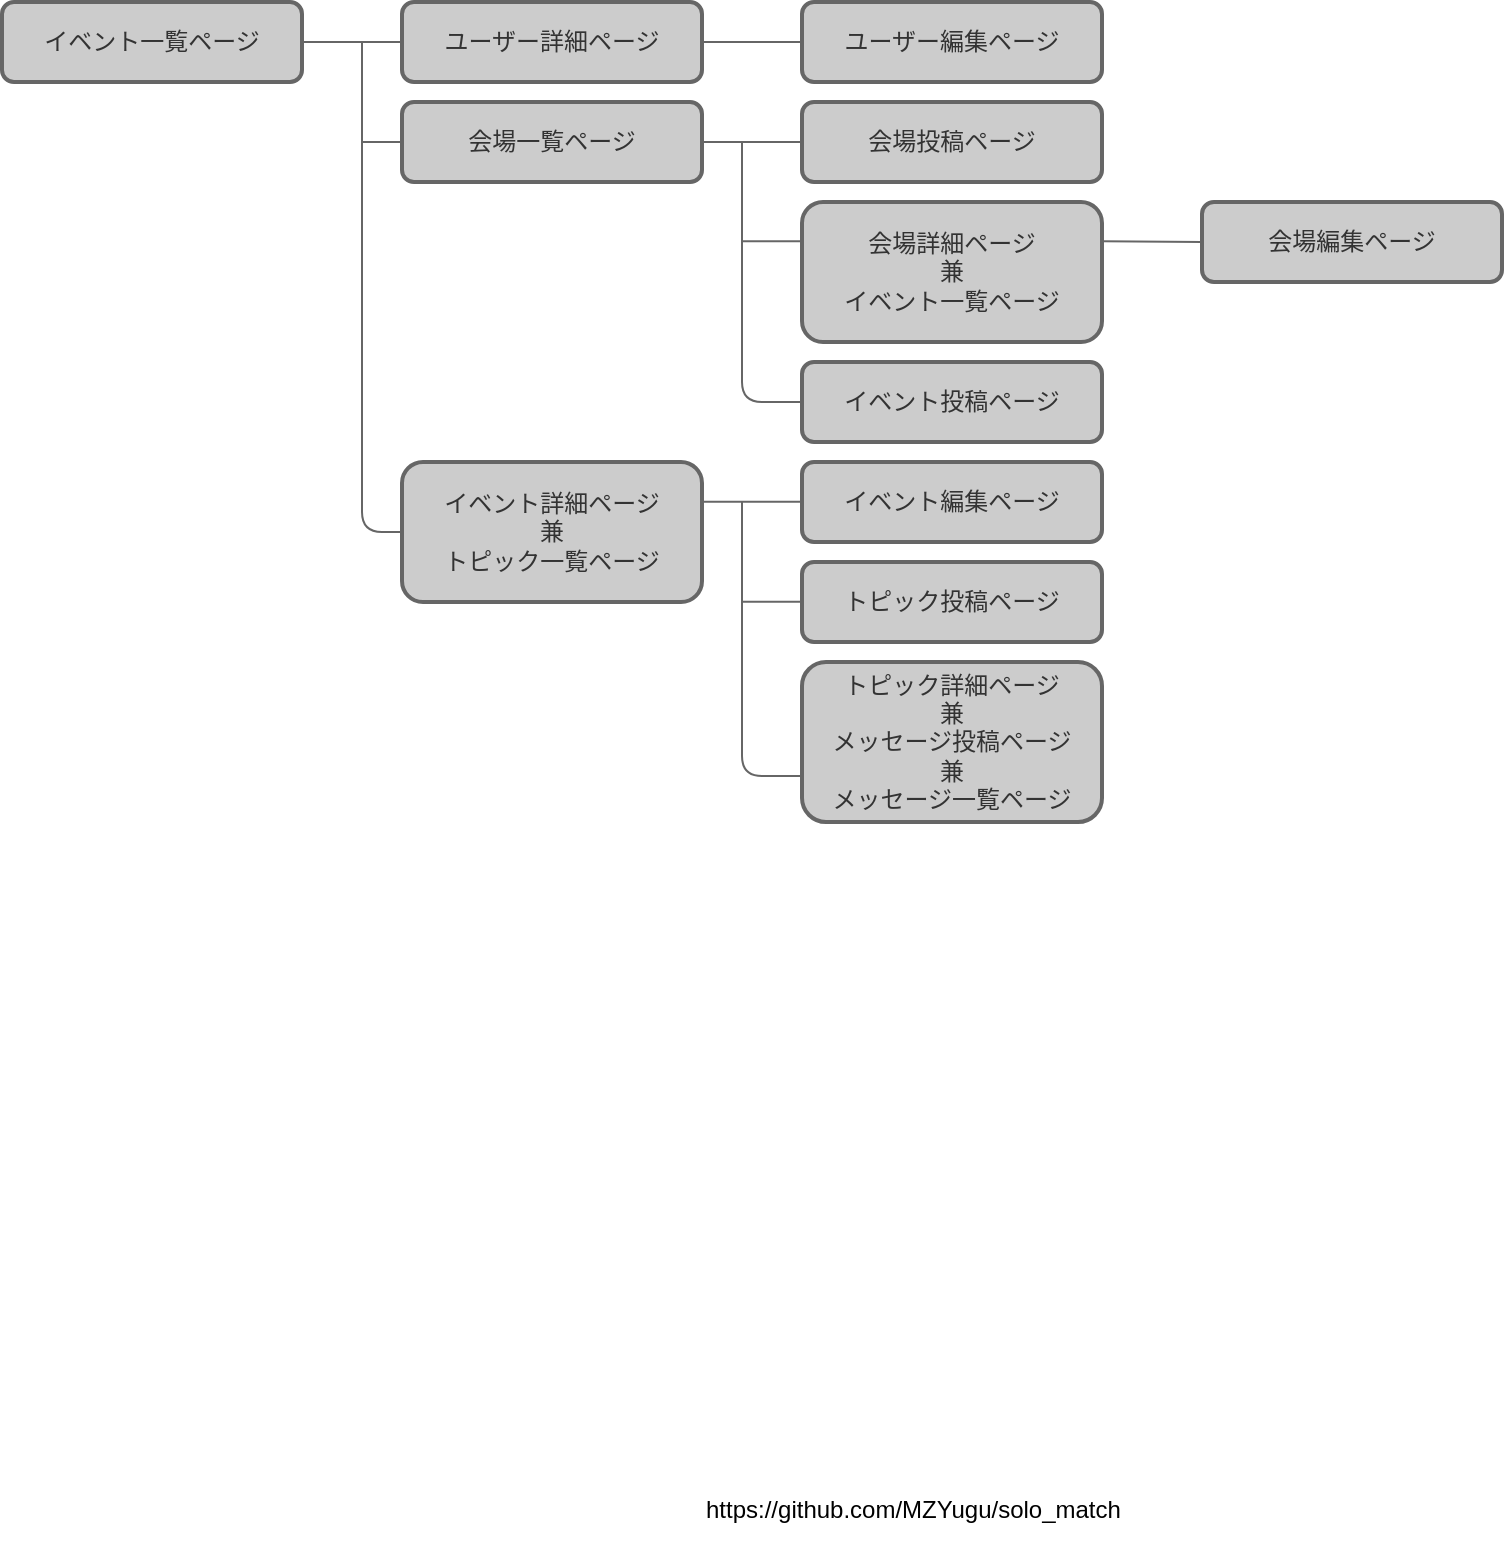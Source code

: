 <mxfile>
    <diagram id="r64bDzKqXi6i1EqnAqw3" name="ページ1">
        <mxGraphModel dx="768" dy="1708" grid="1" gridSize="10" guides="1" tooltips="1" connect="1" arrows="1" fold="1" page="1" pageScale="1" pageWidth="1169" pageHeight="827" background="#ffffff" math="0" shadow="0">
            <root>
                <mxCell id="0"/>
                <mxCell id="1" parent="0"/>
                <UserObject label="https://github.com/MZYugu/solo_match" link="https://github.com/MZYugu/solo_match" id="2">
                    <mxCell style="text;whiteSpace=wrap;html=1;" parent="1" vertex="1">
                        <mxGeometry x="390" y="-60" width="240" height="40" as="geometry"/>
                    </mxCell>
                </UserObject>
                <mxCell id="3" value="イベント一覧ページ" style="rounded=1;whiteSpace=wrap;html=1;fillStyle=auto;fillColor=#CCCCCC;strokeColor=#666666;strokeWidth=2;glass=0;shadow=0;fontColor=#333333;" vertex="1" parent="1">
                    <mxGeometry x="40" y="-800" width="150" height="40" as="geometry"/>
                </mxCell>
                <mxCell id="4" value="ユーザー詳細ページ" style="rounded=1;whiteSpace=wrap;html=1;fillStyle=auto;fillColor=#CCCCCC;strokeColor=#666666;strokeWidth=2;glass=0;shadow=0;fontColor=#333333;" vertex="1" parent="1">
                    <mxGeometry x="240" y="-800" width="150" height="40" as="geometry"/>
                </mxCell>
                <mxCell id="5" value="ユーザー編集ページ" style="rounded=1;whiteSpace=wrap;html=1;fillStyle=auto;fillColor=#CCCCCC;strokeColor=#666666;strokeWidth=2;glass=0;shadow=0;fontColor=#333333;" vertex="1" parent="1">
                    <mxGeometry x="440" y="-800" width="150" height="40" as="geometry"/>
                </mxCell>
                <mxCell id="6" value="会場一覧ページ" style="rounded=1;whiteSpace=wrap;html=1;fillStyle=auto;fillColor=#CCCCCC;strokeColor=#666666;strokeWidth=2;glass=0;shadow=0;fontColor=#333333;" vertex="1" parent="1">
                    <mxGeometry x="240" y="-750" width="150" height="40" as="geometry"/>
                </mxCell>
                <mxCell id="7" value="会場詳細ページ&lt;br&gt;兼&lt;br&gt;イベント一覧ページ" style="rounded=1;whiteSpace=wrap;html=1;fillStyle=auto;fillColor=#CCCCCC;strokeColor=#666666;strokeWidth=2;glass=0;shadow=0;fontColor=#333333;" vertex="1" parent="1">
                    <mxGeometry x="440" y="-700" width="150" height="70" as="geometry"/>
                </mxCell>
                <mxCell id="8" value="イベント詳細ページ&lt;br&gt;兼&lt;br&gt;トピック一覧ページ" style="rounded=1;whiteSpace=wrap;html=1;fillStyle=auto;fillColor=#CCCCCC;strokeColor=#666666;strokeWidth=2;glass=0;shadow=0;fontColor=#333333;" vertex="1" parent="1">
                    <mxGeometry x="240" y="-570" width="150" height="70" as="geometry"/>
                </mxCell>
                <mxCell id="9" value="イベント編集ページ" style="rounded=1;whiteSpace=wrap;html=1;fillStyle=auto;fillColor=#CCCCCC;strokeColor=#666666;strokeWidth=2;glass=0;shadow=0;fontColor=#333333;" vertex="1" parent="1">
                    <mxGeometry x="440" y="-570" width="150" height="40" as="geometry"/>
                </mxCell>
                <mxCell id="10" value="会場編集ページ" style="rounded=1;whiteSpace=wrap;html=1;fillStyle=auto;fillColor=#CCCCCC;strokeColor=#666666;strokeWidth=2;glass=0;shadow=0;fontColor=#333333;" vertex="1" parent="1">
                    <mxGeometry x="640" y="-700" width="150" height="40" as="geometry"/>
                </mxCell>
                <mxCell id="12" value="イベント投稿ページ" style="rounded=1;whiteSpace=wrap;html=1;fillStyle=auto;fillColor=#CCCCCC;strokeColor=#666666;strokeWidth=2;glass=0;shadow=0;fontColor=#333333;" vertex="1" parent="1">
                    <mxGeometry x="440" y="-620" width="150" height="40" as="geometry"/>
                </mxCell>
                <mxCell id="13" value="会場投稿ページ" style="rounded=1;whiteSpace=wrap;html=1;fillStyle=auto;fillColor=#CCCCCC;strokeColor=#666666;strokeWidth=2;glass=0;shadow=0;fontColor=#333333;" vertex="1" parent="1">
                    <mxGeometry x="440" y="-750" width="150" height="40" as="geometry"/>
                </mxCell>
                <mxCell id="14" value="トピック投稿ページ" style="rounded=1;whiteSpace=wrap;html=1;fillStyle=auto;fillColor=#CCCCCC;strokeColor=#666666;strokeWidth=2;glass=0;shadow=0;fontColor=#333333;" vertex="1" parent="1">
                    <mxGeometry x="440" y="-520" width="150" height="40" as="geometry"/>
                </mxCell>
                <mxCell id="15" value="トピック詳細ページ&lt;br&gt;兼&lt;br&gt;メッセージ投稿ページ&lt;br&gt;兼&lt;br&gt;メッセージ一覧ページ" style="rounded=1;whiteSpace=wrap;html=1;fillStyle=auto;fillColor=#CCCCCC;strokeColor=#666666;strokeWidth=2;glass=0;shadow=0;fontColor=#333333;" vertex="1" parent="1">
                    <mxGeometry x="440" y="-470" width="150" height="80" as="geometry"/>
                </mxCell>
                <mxCell id="22" value="" style="endArrow=none;html=1;fontColor=#333333;entryX=0;entryY=0.5;entryDx=0;entryDy=0;strokeColor=#666666;" edge="1" parent="1" target="4">
                    <mxGeometry width="50" height="50" relative="1" as="geometry">
                        <mxPoint x="190" y="-780" as="sourcePoint"/>
                        <mxPoint x="240" y="-830" as="targetPoint"/>
                    </mxGeometry>
                </mxCell>
                <mxCell id="37" value="" style="endArrow=none;html=1;strokeColor=#666666;fontColor=#333333;exitX=0;exitY=0.5;exitDx=0;exitDy=0;" edge="1" parent="1" source="8">
                    <mxGeometry width="50" height="50" relative="1" as="geometry">
                        <mxPoint x="240" y="-550" as="sourcePoint"/>
                        <mxPoint x="220" y="-780" as="targetPoint"/>
                        <Array as="points">
                            <mxPoint x="220" y="-535"/>
                        </Array>
                    </mxGeometry>
                </mxCell>
                <mxCell id="38" value="" style="endArrow=none;html=1;strokeColor=#666666;fontColor=#333333;entryX=0;entryY=0.5;entryDx=0;entryDy=0;" edge="1" parent="1" target="6">
                    <mxGeometry width="50" height="50" relative="1" as="geometry">
                        <mxPoint x="220" y="-730" as="sourcePoint"/>
                        <mxPoint x="290" y="-600" as="targetPoint"/>
                    </mxGeometry>
                </mxCell>
                <mxCell id="39" value="" style="endArrow=none;html=1;strokeColor=#666666;fontColor=#333333;exitX=1;exitY=0.5;exitDx=0;exitDy=0;" edge="1" parent="1" source="4">
                    <mxGeometry width="50" height="50" relative="1" as="geometry">
                        <mxPoint x="390" y="-730" as="sourcePoint"/>
                        <mxPoint x="440" y="-780" as="targetPoint"/>
                    </mxGeometry>
                </mxCell>
                <mxCell id="40" value="" style="endArrow=none;html=1;strokeColor=#666666;fontColor=#333333;exitX=1;exitY=0.5;exitDx=0;exitDy=0;" edge="1" parent="1" source="6">
                    <mxGeometry width="50" height="50" relative="1" as="geometry">
                        <mxPoint x="390" y="-680" as="sourcePoint"/>
                        <mxPoint x="440" y="-730" as="targetPoint"/>
                    </mxGeometry>
                </mxCell>
                <mxCell id="41" value="" style="endArrow=none;html=1;strokeColor=#666666;fontColor=#333333;" edge="1" parent="1">
                    <mxGeometry width="50" height="50" relative="1" as="geometry">
                        <mxPoint x="410" y="-730" as="sourcePoint"/>
                        <mxPoint x="440" y="-600" as="targetPoint"/>
                        <Array as="points">
                            <mxPoint x="410" y="-600"/>
                        </Array>
                    </mxGeometry>
                </mxCell>
                <mxCell id="42" value="" style="endArrow=none;html=1;strokeColor=#666666;fontColor=#333333;" edge="1" parent="1">
                    <mxGeometry width="50" height="50" relative="1" as="geometry">
                        <mxPoint x="410" y="-680.33" as="sourcePoint"/>
                        <mxPoint x="440" y="-680.33" as="targetPoint"/>
                    </mxGeometry>
                </mxCell>
                <mxCell id="44" value="" style="endArrow=none;html=1;strokeColor=#666666;fontColor=#333333;entryX=0;entryY=0.5;entryDx=0;entryDy=0;" edge="1" parent="1" target="10">
                    <mxGeometry width="50" height="50" relative="1" as="geometry">
                        <mxPoint x="590" y="-680.33" as="sourcePoint"/>
                        <mxPoint x="620" y="-680.33" as="targetPoint"/>
                    </mxGeometry>
                </mxCell>
                <mxCell id="45" value="" style="endArrow=none;html=1;strokeColor=#666666;fontColor=#333333;" edge="1" parent="1">
                    <mxGeometry width="50" height="50" relative="1" as="geometry">
                        <mxPoint x="410" y="-550" as="sourcePoint"/>
                        <mxPoint x="440" y="-413" as="targetPoint"/>
                        <Array as="points">
                            <mxPoint x="410" y="-413"/>
                        </Array>
                    </mxGeometry>
                </mxCell>
                <mxCell id="46" value="" style="endArrow=none;html=1;strokeColor=#666666;fontColor=#333333;exitX=1;exitY=0.5;exitDx=0;exitDy=0;" edge="1" parent="1">
                    <mxGeometry width="50" height="50" relative="1" as="geometry">
                        <mxPoint x="390" y="-550.17" as="sourcePoint"/>
                        <mxPoint x="440" y="-550.17" as="targetPoint"/>
                    </mxGeometry>
                </mxCell>
                <mxCell id="47" value="" style="endArrow=none;html=1;strokeColor=#666666;fontColor=#333333;" edge="1" parent="1">
                    <mxGeometry width="50" height="50" relative="1" as="geometry">
                        <mxPoint x="410" y="-500.17" as="sourcePoint"/>
                        <mxPoint x="440" y="-500.17" as="targetPoint"/>
                    </mxGeometry>
                </mxCell>
            </root>
        </mxGraphModel>
    </diagram>
</mxfile>